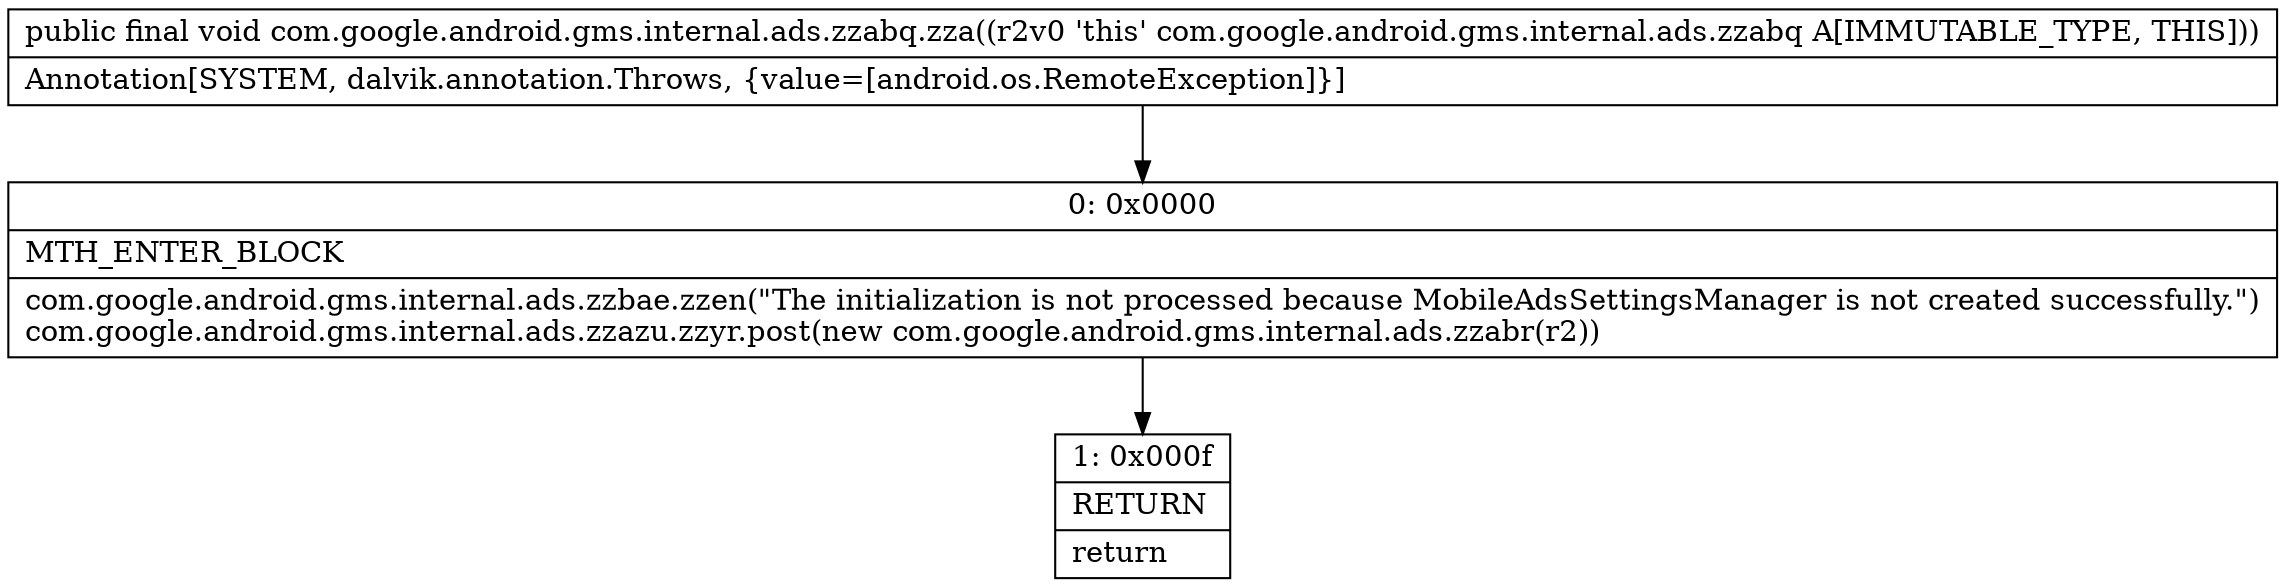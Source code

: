 digraph "CFG forcom.google.android.gms.internal.ads.zzabq.zza()V" {
Node_0 [shape=record,label="{0\:\ 0x0000|MTH_ENTER_BLOCK\l|com.google.android.gms.internal.ads.zzbae.zzen(\"The initialization is not processed because MobileAdsSettingsManager is not created successfully.\")\lcom.google.android.gms.internal.ads.zzazu.zzyr.post(new com.google.android.gms.internal.ads.zzabr(r2))\l}"];
Node_1 [shape=record,label="{1\:\ 0x000f|RETURN\l|return\l}"];
MethodNode[shape=record,label="{public final void com.google.android.gms.internal.ads.zzabq.zza((r2v0 'this' com.google.android.gms.internal.ads.zzabq A[IMMUTABLE_TYPE, THIS]))  | Annotation[SYSTEM, dalvik.annotation.Throws, \{value=[android.os.RemoteException]\}]\l}"];
MethodNode -> Node_0;
Node_0 -> Node_1;
}

